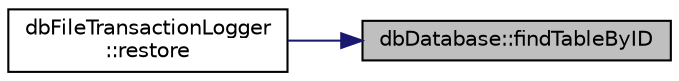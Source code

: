digraph "dbDatabase::findTableByID"
{
 // INTERACTIVE_SVG=YES
 // LATEX_PDF_SIZE
  edge [fontname="Helvetica",fontsize="10",labelfontname="Helvetica",labelfontsize="10"];
  node [fontname="Helvetica",fontsize="10",shape=record];
  rankdir="RL";
  Node1 [label="dbDatabase::findTableByID",height=0.2,width=0.4,color="black", fillcolor="grey75", style="filled", fontcolor="black",tooltip=" "];
  Node1 -> Node2 [dir="back",color="midnightblue",fontsize="10",style="solid",fontname="Helvetica"];
  Node2 [label="dbFileTransactionLogger\l::restore",height=0.2,width=0.4,color="black", fillcolor="white", style="filled",URL="$classdbFileTransactionLogger.html#a62fe3786e91e13fac9a60bd16f356bcf",tooltip=" "];
}
